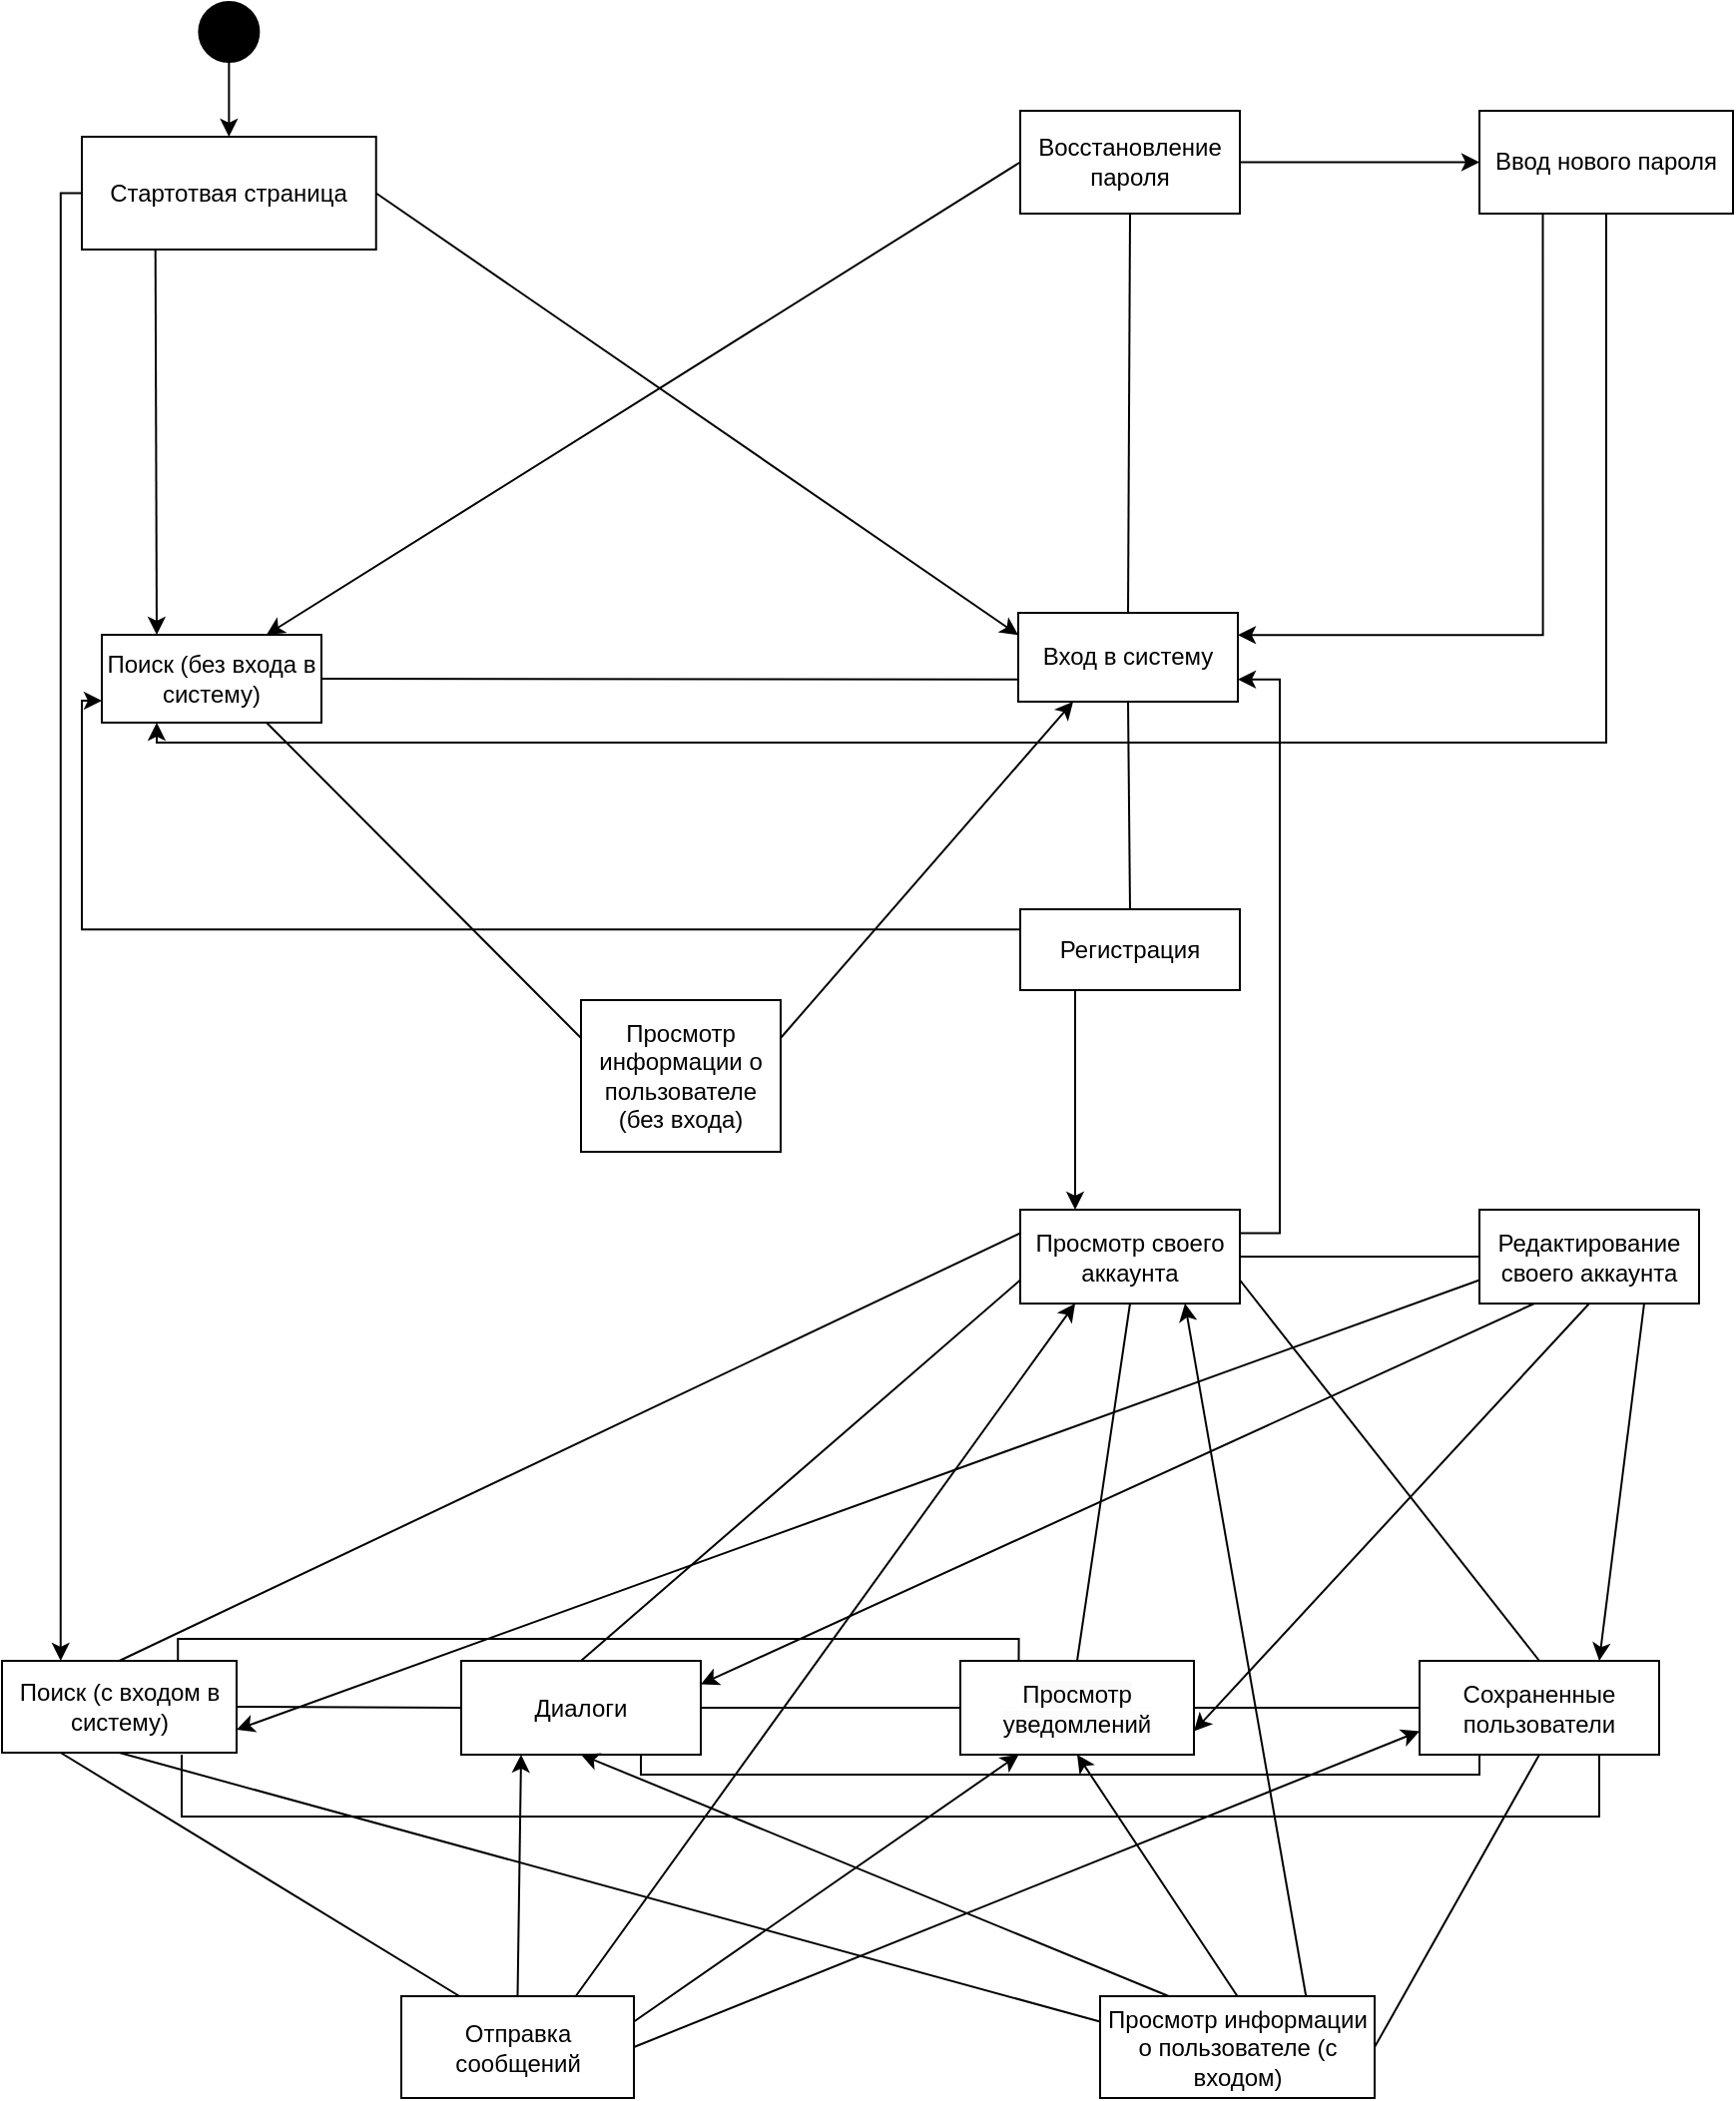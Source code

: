 <mxfile version="22.1.7" type="device">
  <diagram id="onA2VM0ke9PM5qHIyAdz" name="Страница — 1">
    <mxGraphModel dx="1751" dy="537" grid="1" gridSize="10" guides="1" tooltips="1" connect="1" arrows="1" fold="1" page="1" pageScale="1" pageWidth="827" pageHeight="1169" math="0" shadow="0">
      <root>
        <mxCell id="0" />
        <mxCell id="1" parent="0" />
        <mxCell id="1lmrmKGu_N5sYzmFphA3-1" value="Стартотвая страница" style="rounded=0;whiteSpace=wrap;html=1;" parent="1" vertex="1">
          <mxGeometry x="-780.0" y="908.5" width="147.37" height="56.5" as="geometry" />
        </mxCell>
        <mxCell id="1lmrmKGu_N5sYzmFphA3-5" value="Поиск (без входа в систему)" style="rounded=0;whiteSpace=wrap;html=1;" parent="1" vertex="1">
          <mxGeometry x="-770" y="1158" width="110" height="44" as="geometry" />
        </mxCell>
        <mxCell id="1lmrmKGu_N5sYzmFphA3-26" value="Поиск (с входом в систему)" style="rounded=0;whiteSpace=wrap;html=1;" parent="1" vertex="1">
          <mxGeometry x="-820" y="1672" width="117.5" height="46" as="geometry" />
        </mxCell>
        <mxCell id="1lmrmKGu_N5sYzmFphA3-139" value="Вход в систему" style="rounded=0;whiteSpace=wrap;html=1;" parent="1" vertex="1">
          <mxGeometry x="-311" y="1147" width="110" height="44.5" as="geometry" />
        </mxCell>
        <mxCell id="1lmrmKGu_N5sYzmFphA3-150" value="Восстановление пароля" style="rounded=0;whiteSpace=wrap;html=1;" parent="1" vertex="1">
          <mxGeometry x="-310" y="895.5" width="110" height="51.5" as="geometry" />
        </mxCell>
        <mxCell id="1lmrmKGu_N5sYzmFphA3-159" value="Регистрация" style="rounded=0;whiteSpace=wrap;html=1;" parent="1" vertex="1">
          <mxGeometry x="-310" y="1295.5" width="110" height="40.5" as="geometry" />
        </mxCell>
        <mxCell id="1lmrmKGu_N5sYzmFphA3-161" style="edgeStyle=orthogonalEdgeStyle;rounded=0;orthogonalLoop=1;jettySize=auto;html=1;exitX=0.5;exitY=1;exitDx=0;exitDy=0;" parent="1" edge="1">
          <mxGeometry relative="1" as="geometry">
            <mxPoint x="-186.5" y="1645.5" as="sourcePoint" />
            <mxPoint x="-186.5" y="1645.5" as="targetPoint" />
          </mxGeometry>
        </mxCell>
        <mxCell id="1lmrmKGu_N5sYzmFphA3-169" value="" style="ellipse;fillColor=strokeColor;html=1;" parent="1" vertex="1">
          <mxGeometry x="-721.31" y="841" width="30" height="30" as="geometry" />
        </mxCell>
        <mxCell id="1lmrmKGu_N5sYzmFphA3-170" value="" style="endArrow=classic;html=1;rounded=0;exitX=0.5;exitY=1;exitDx=0;exitDy=0;entryX=0.5;entryY=0;entryDx=0;entryDy=0;" parent="1" source="1lmrmKGu_N5sYzmFphA3-169" target="1lmrmKGu_N5sYzmFphA3-1" edge="1">
          <mxGeometry width="50" height="50" relative="1" as="geometry">
            <mxPoint x="-1877.37" y="1113.5" as="sourcePoint" />
            <mxPoint x="-1827.37" y="1063.5" as="targetPoint" />
          </mxGeometry>
        </mxCell>
        <mxCell id="1lmrmKGu_N5sYzmFphA3-171" value="" style="endArrow=classic;html=1;rounded=0;exitX=0.25;exitY=1;exitDx=0;exitDy=0;entryX=0.25;entryY=0;entryDx=0;entryDy=0;" parent="1" source="1lmrmKGu_N5sYzmFphA3-1" edge="1" target="1lmrmKGu_N5sYzmFphA3-5">
          <mxGeometry width="50" height="50" relative="1" as="geometry">
            <mxPoint x="-1365.37" y="1255.5" as="sourcePoint" />
            <mxPoint x="-1411.37" y="995.5" as="targetPoint" />
          </mxGeometry>
        </mxCell>
        <mxCell id="1lmrmKGu_N5sYzmFphA3-173" value="" style="endArrow=classic;html=1;rounded=0;entryX=0.25;entryY=0;entryDx=0;entryDy=0;exitX=0;exitY=0.5;exitDx=0;exitDy=0;edgeStyle=orthogonalEdgeStyle;" parent="1" edge="1" target="1lmrmKGu_N5sYzmFphA3-26" source="1lmrmKGu_N5sYzmFphA3-1">
          <mxGeometry width="50" height="50" relative="1" as="geometry">
            <mxPoint x="-1563" y="953.57" as="sourcePoint" />
            <mxPoint x="-1730.5" y="953.57" as="targetPoint" />
          </mxGeometry>
        </mxCell>
        <mxCell id="1lmrmKGu_N5sYzmFphA3-175" value="" style="endArrow=classic;html=1;rounded=0;exitX=1;exitY=0.5;exitDx=0;exitDy=0;entryX=0;entryY=0.25;entryDx=0;entryDy=0;" parent="1" source="1lmrmKGu_N5sYzmFphA3-1" target="1lmrmKGu_N5sYzmFphA3-139" edge="1">
          <mxGeometry width="50" height="50" relative="1" as="geometry">
            <mxPoint x="-845.37" y="1165.5" as="sourcePoint" />
            <mxPoint x="-1015.37" y="745.5" as="targetPoint" />
          </mxGeometry>
        </mxCell>
        <mxCell id="1lmrmKGu_N5sYzmFphA3-181" value="" style="endArrow=classic;html=1;rounded=0;exitX=1;exitY=0.5;exitDx=0;exitDy=0;entryX=0;entryY=0.5;entryDx=0;entryDy=0;" parent="1" source="1lmrmKGu_N5sYzmFphA3-150" target="1lmrmKGu_N5sYzmFphA3-182" edge="1">
          <mxGeometry width="50" height="50" relative="1" as="geometry">
            <mxPoint x="110" y="1152.5" as="sourcePoint" />
            <mxPoint x="110" y="1016.5" as="targetPoint" />
          </mxGeometry>
        </mxCell>
        <mxCell id="1lmrmKGu_N5sYzmFphA3-182" value="Ввод нового пароля" style="rounded=0;whiteSpace=wrap;html=1;" parent="1" vertex="1">
          <mxGeometry x="-80" y="895.5" width="127" height="51.5" as="geometry" />
        </mxCell>
        <mxCell id="1lmrmKGu_N5sYzmFphA3-189" value="" style="endArrow=classic;html=1;rounded=0;exitX=0.25;exitY=1;exitDx=0;exitDy=0;entryX=1;entryY=0.25;entryDx=0;entryDy=0;edgeStyle=orthogonalEdgeStyle;" parent="1" source="1lmrmKGu_N5sYzmFphA3-182" target="1lmrmKGu_N5sYzmFphA3-139" edge="1">
          <mxGeometry width="50" height="50" relative="1" as="geometry">
            <mxPoint x="-53.5" y="904.63" as="sourcePoint" />
            <mxPoint x="101.5" y="904.63" as="targetPoint" />
          </mxGeometry>
        </mxCell>
        <mxCell id="1lmrmKGu_N5sYzmFphA3-194" value="" style="endArrow=classic;html=1;rounded=0;exitX=0.25;exitY=1;exitDx=0;exitDy=0;edgeStyle=orthogonalEdgeStyle;entryX=0.25;entryY=0;entryDx=0;entryDy=0;" parent="1" source="1lmrmKGu_N5sYzmFphA3-159" edge="1" target="ChB97osfjEcxkAINvo-N-6">
          <mxGeometry width="50" height="50" relative="1" as="geometry">
            <mxPoint x="-310" y="1788.5" as="sourcePoint" />
            <mxPoint x="-284" y="1845.5" as="targetPoint" />
          </mxGeometry>
        </mxCell>
        <mxCell id="1lmrmKGu_N5sYzmFphA3-202" value="" style="endArrow=classic;html=1;rounded=0;exitX=0;exitY=0.25;exitDx=0;exitDy=0;entryX=0;entryY=0.75;entryDx=0;entryDy=0;edgeStyle=orthogonalEdgeStyle;" parent="1" source="1lmrmKGu_N5sYzmFphA3-159" target="1lmrmKGu_N5sYzmFphA3-5" edge="1">
          <mxGeometry width="50" height="50" relative="1" as="geometry">
            <mxPoint x="130" y="1605.5" as="sourcePoint" />
            <mxPoint x="-80" y="1330" as="targetPoint" />
          </mxGeometry>
        </mxCell>
        <mxCell id="1lmrmKGu_N5sYzmFphA3-205" value="" style="endArrow=none;html=1;rounded=0;exitX=0.5;exitY=0;exitDx=0;exitDy=0;entryX=0.5;entryY=1;entryDx=0;entryDy=0;endFill=0;" parent="1" source="1lmrmKGu_N5sYzmFphA3-159" target="1lmrmKGu_N5sYzmFphA3-139" edge="1">
          <mxGeometry width="50" height="50" relative="1" as="geometry">
            <mxPoint x="146" y="1674" as="sourcePoint" />
            <mxPoint x="251" y="1674" as="targetPoint" />
          </mxGeometry>
        </mxCell>
        <mxCell id="1lmrmKGu_N5sYzmFphA3-222" value="" style="endArrow=classic;html=1;rounded=0;exitX=0;exitY=0.5;exitDx=0;exitDy=0;entryX=0.75;entryY=0;entryDx=0;entryDy=0;" parent="1" source="1lmrmKGu_N5sYzmFphA3-150" target="1lmrmKGu_N5sYzmFphA3-5" edge="1">
          <mxGeometry width="50" height="50" relative="1" as="geometry">
            <mxPoint x="-759.5" y="701.25" as="sourcePoint" />
            <mxPoint x="-523.537" y="750.175" as="targetPoint" />
          </mxGeometry>
        </mxCell>
        <mxCell id="ChB97osfjEcxkAINvo-N-3" value="" style="endArrow=none;html=1;rounded=0;exitX=0;exitY=0.75;exitDx=0;exitDy=0;entryX=1;entryY=0.5;entryDx=0;entryDy=0;endFill=0;" edge="1" parent="1" source="1lmrmKGu_N5sYzmFphA3-139" target="1lmrmKGu_N5sYzmFphA3-5">
          <mxGeometry width="50" height="50" relative="1" as="geometry">
            <mxPoint x="248" y="1128" as="sourcePoint" />
            <mxPoint x="-660" y="1177" as="targetPoint" />
          </mxGeometry>
        </mxCell>
        <mxCell id="ChB97osfjEcxkAINvo-N-4" value="" style="endArrow=classic;html=1;rounded=0;exitX=0.5;exitY=1;exitDx=0;exitDy=0;entryX=0.25;entryY=1;entryDx=0;entryDy=0;edgeStyle=orthogonalEdgeStyle;" edge="1" parent="1" source="1lmrmKGu_N5sYzmFphA3-182" target="1lmrmKGu_N5sYzmFphA3-5">
          <mxGeometry width="50" height="50" relative="1" as="geometry">
            <mxPoint x="-270" y="1293" as="sourcePoint" />
            <mxPoint x="-1171" y="1600" as="targetPoint" />
          </mxGeometry>
        </mxCell>
        <mxCell id="ChB97osfjEcxkAINvo-N-6" value="Просмотр своего аккаунта" style="rounded=0;whiteSpace=wrap;html=1;" vertex="1" parent="1">
          <mxGeometry x="-310" y="1446" width="110" height="47" as="geometry" />
        </mxCell>
        <mxCell id="ChB97osfjEcxkAINvo-N-7" value="Просмотр информации о пользователе (без входа)" style="rounded=0;whiteSpace=wrap;html=1;" vertex="1" parent="1">
          <mxGeometry x="-530" y="1341" width="100" height="76" as="geometry" />
        </mxCell>
        <mxCell id="ChB97osfjEcxkAINvo-N-9" value="" style="endArrow=none;html=1;rounded=0;exitX=0;exitY=0.25;exitDx=0;exitDy=0;entryX=0.75;entryY=1;entryDx=0;entryDy=0;endFill=0;" edge="1" parent="1" source="ChB97osfjEcxkAINvo-N-7" target="1lmrmKGu_N5sYzmFphA3-5">
          <mxGeometry width="50" height="50" relative="1" as="geometry">
            <mxPoint x="-750" y="1363" as="sourcePoint" />
            <mxPoint x="-568" y="1517" as="targetPoint" />
          </mxGeometry>
        </mxCell>
        <mxCell id="ChB97osfjEcxkAINvo-N-10" value="" style="endArrow=classic;html=1;rounded=0;exitX=1;exitY=0.25;exitDx=0;exitDy=0;entryX=0.25;entryY=1;entryDx=0;entryDy=0;" edge="1" parent="1" source="ChB97osfjEcxkAINvo-N-7" target="1lmrmKGu_N5sYzmFphA3-139">
          <mxGeometry width="50" height="50" relative="1" as="geometry">
            <mxPoint x="-691.31" y="1453.5" as="sourcePoint" />
            <mxPoint x="-390" y="1520" as="targetPoint" />
          </mxGeometry>
        </mxCell>
        <mxCell id="ChB97osfjEcxkAINvo-N-11" value="" style="endArrow=classic;html=1;rounded=0;exitX=1;exitY=0.25;exitDx=0;exitDy=0;entryX=1;entryY=0.75;entryDx=0;entryDy=0;edgeStyle=orthogonalEdgeStyle;" edge="1" parent="1" source="ChB97osfjEcxkAINvo-N-6" target="1lmrmKGu_N5sYzmFphA3-139">
          <mxGeometry width="50" height="50" relative="1" as="geometry">
            <mxPoint x="-10" y="1431" as="sourcePoint" />
            <mxPoint x="-9" y="1535" as="targetPoint" />
            <Array as="points">
              <mxPoint x="-180" y="1458" />
              <mxPoint x="-180" y="1180" />
            </Array>
          </mxGeometry>
        </mxCell>
        <mxCell id="ChB97osfjEcxkAINvo-N-12" value="Редактирование своего аккаунта" style="rounded=0;whiteSpace=wrap;html=1;" vertex="1" parent="1">
          <mxGeometry x="-80" y="1446" width="110" height="47" as="geometry" />
        </mxCell>
        <mxCell id="ChB97osfjEcxkAINvo-N-13" value="" style="endArrow=none;html=1;rounded=0;exitX=1;exitY=0.5;exitDx=0;exitDy=0;entryX=0;entryY=0.5;entryDx=0;entryDy=0;startArrow=none;startFill=0;endFill=0;" edge="1" parent="1" source="ChB97osfjEcxkAINvo-N-6" target="ChB97osfjEcxkAINvo-N-12">
          <mxGeometry width="50" height="50" relative="1" as="geometry">
            <mxPoint x="30" y="1505" as="sourcePoint" />
            <mxPoint x="30" y="1615" as="targetPoint" />
          </mxGeometry>
        </mxCell>
        <mxCell id="ChB97osfjEcxkAINvo-N-16" value="&lt;span style=&quot;color: rgb(0, 0, 0); font-family: Helvetica; font-size: 12px; font-style: normal; font-variant-ligatures: normal; font-variant-caps: normal; font-weight: 400; letter-spacing: normal; orphans: 2; text-align: center; text-indent: 0px; text-transform: none; widows: 2; word-spacing: 0px; -webkit-text-stroke-width: 0px; background-color: rgb(251, 251, 251); text-decoration-thickness: initial; text-decoration-style: initial; text-decoration-color: initial; float: none; display: inline !important;&quot;&gt;Просмотр уведомлений&lt;/span&gt;" style="rounded=0;whiteSpace=wrap;html=1;" vertex="1" parent="1">
          <mxGeometry x="-340" y="1672" width="117" height="47" as="geometry" />
        </mxCell>
        <mxCell id="ChB97osfjEcxkAINvo-N-17" value="Отправка сообщений" style="rounded=0;whiteSpace=wrap;html=1;" vertex="1" parent="1">
          <mxGeometry x="-620" y="1840" width="116.5" height="51" as="geometry" />
        </mxCell>
        <mxCell id="ChB97osfjEcxkAINvo-N-18" value="Диалоги" style="rounded=0;whiteSpace=wrap;html=1;" vertex="1" parent="1">
          <mxGeometry x="-590" y="1672" width="120" height="47" as="geometry" />
        </mxCell>
        <mxCell id="ChB97osfjEcxkAINvo-N-19" value="Сохраненные пользователи" style="rounded=0;whiteSpace=wrap;html=1;" vertex="1" parent="1">
          <mxGeometry x="-110" y="1672" width="120" height="47" as="geometry" />
        </mxCell>
        <mxCell id="ChB97osfjEcxkAINvo-N-20" value="Просмотр информации о пользователе (с входом)" style="rounded=0;whiteSpace=wrap;html=1;" vertex="1" parent="1">
          <mxGeometry x="-270" y="1840" width="137.5" height="51" as="geometry" />
        </mxCell>
        <mxCell id="ChB97osfjEcxkAINvo-N-35" value="" style="endArrow=none;html=1;rounded=0;exitX=0.25;exitY=1;exitDx=0;exitDy=0;entryX=0.25;entryY=0;entryDx=0;entryDy=0;startArrow=none;startFill=0;endFill=0;" edge="1" parent="1" source="1lmrmKGu_N5sYzmFphA3-26" target="ChB97osfjEcxkAINvo-N-17">
          <mxGeometry width="50" height="50" relative="1" as="geometry">
            <mxPoint x="-490" y="1820" as="sourcePoint" />
            <mxPoint x="-440" y="1770" as="targetPoint" />
          </mxGeometry>
        </mxCell>
        <mxCell id="ChB97osfjEcxkAINvo-N-38" value="" style="endArrow=classic;html=1;rounded=0;exitX=0.75;exitY=1;exitDx=0;exitDy=0;entryX=0.75;entryY=0;entryDx=0;entryDy=0;" edge="1" parent="1" source="ChB97osfjEcxkAINvo-N-12" target="ChB97osfjEcxkAINvo-N-19">
          <mxGeometry width="50" height="50" relative="1" as="geometry">
            <mxPoint x="100" y="1681" as="sourcePoint" />
            <mxPoint x="-53" y="1630" as="targetPoint" />
          </mxGeometry>
        </mxCell>
        <mxCell id="ChB97osfjEcxkAINvo-N-40" value="" style="endArrow=none;html=1;rounded=0;exitX=0.5;exitY=1;exitDx=0;exitDy=0;startArrow=classic;startFill=1;entryX=0.5;entryY=0;entryDx=0;entryDy=0;endFill=0;" edge="1" parent="1" source="ChB97osfjEcxkAINvo-N-16" target="ChB97osfjEcxkAINvo-N-20">
          <mxGeometry width="50" height="50" relative="1" as="geometry">
            <mxPoint x="-310" y="1750" as="sourcePoint" />
            <mxPoint x="-390" y="1840" as="targetPoint" />
          </mxGeometry>
        </mxCell>
        <mxCell id="ChB97osfjEcxkAINvo-N-41" value="" style="endArrow=none;html=1;rounded=0;exitX=1;exitY=0.5;exitDx=0;exitDy=0;entryX=0;entryY=0.5;entryDx=0;entryDy=0;startArrow=none;startFill=0;endFill=0;" edge="1" parent="1" source="1lmrmKGu_N5sYzmFphA3-26" target="ChB97osfjEcxkAINvo-N-18">
          <mxGeometry width="50" height="50" relative="1" as="geometry">
            <mxPoint x="-480" y="1730" as="sourcePoint" />
            <mxPoint x="-430" y="1680" as="targetPoint" />
          </mxGeometry>
        </mxCell>
        <mxCell id="ChB97osfjEcxkAINvo-N-42" value="" style="endArrow=none;html=1;rounded=0;exitX=1;exitY=0.5;exitDx=0;exitDy=0;entryX=0;entryY=0.5;entryDx=0;entryDy=0;startArrow=none;startFill=0;endFill=0;" edge="1" parent="1" source="ChB97osfjEcxkAINvo-N-18" target="ChB97osfjEcxkAINvo-N-16">
          <mxGeometry width="50" height="50" relative="1" as="geometry">
            <mxPoint x="-572" y="1760" as="sourcePoint" />
            <mxPoint x="-460" y="1761" as="targetPoint" />
          </mxGeometry>
        </mxCell>
        <mxCell id="ChB97osfjEcxkAINvo-N-43" value="" style="endArrow=none;html=1;rounded=0;exitX=1;exitY=0.5;exitDx=0;exitDy=0;entryX=0;entryY=0.5;entryDx=0;entryDy=0;startArrow=none;startFill=0;endFill=0;" edge="1" parent="1" source="ChB97osfjEcxkAINvo-N-16" target="ChB97osfjEcxkAINvo-N-19">
          <mxGeometry width="50" height="50" relative="1" as="geometry">
            <mxPoint x="-460" y="1706" as="sourcePoint" />
            <mxPoint x="-330" y="1706" as="targetPoint" />
          </mxGeometry>
        </mxCell>
        <mxCell id="ChB97osfjEcxkAINvo-N-44" value="" style="endArrow=none;html=1;rounded=0;exitX=0.75;exitY=0;exitDx=0;exitDy=0;entryX=0.25;entryY=0;entryDx=0;entryDy=0;edgeStyle=orthogonalEdgeStyle;startArrow=none;startFill=0;endFill=0;" edge="1" parent="1" source="1lmrmKGu_N5sYzmFphA3-26" target="ChB97osfjEcxkAINvo-N-16">
          <mxGeometry width="50" height="50" relative="1" as="geometry">
            <mxPoint x="-673.5" y="1640" as="sourcePoint" />
            <mxPoint x="-561.5" y="1641" as="targetPoint" />
            <Array as="points">
              <mxPoint x="-732" y="1661" />
              <mxPoint x="-311" y="1661" />
            </Array>
          </mxGeometry>
        </mxCell>
        <mxCell id="ChB97osfjEcxkAINvo-N-46" value="" style="endArrow=none;html=1;rounded=0;entryX=0.75;entryY=1;entryDx=0;entryDy=0;edgeStyle=orthogonalEdgeStyle;startArrow=none;startFill=0;endFill=0;" edge="1" parent="1" target="ChB97osfjEcxkAINvo-N-19">
          <mxGeometry width="50" height="50" relative="1" as="geometry">
            <mxPoint x="-730" y="1719" as="sourcePoint" />
            <mxPoint x="-430" y="1680" as="targetPoint" />
            <Array as="points">
              <mxPoint x="-730" y="1750" />
              <mxPoint x="-20" y="1750" />
            </Array>
          </mxGeometry>
        </mxCell>
        <mxCell id="ChB97osfjEcxkAINvo-N-49" value="" style="endArrow=none;html=1;rounded=0;exitX=0.75;exitY=1;exitDx=0;exitDy=0;entryX=0.25;entryY=1;entryDx=0;entryDy=0;edgeStyle=orthogonalEdgeStyle;startArrow=none;startFill=0;endFill=0;" edge="1" parent="1" source="ChB97osfjEcxkAINvo-N-18" target="ChB97osfjEcxkAINvo-N-19">
          <mxGeometry width="50" height="50" relative="1" as="geometry">
            <mxPoint x="-480" y="1730" as="sourcePoint" />
            <mxPoint x="-430" y="1680" as="targetPoint" />
          </mxGeometry>
        </mxCell>
        <mxCell id="ChB97osfjEcxkAINvo-N-50" value="" style="endArrow=none;html=1;rounded=0;exitX=1;exitY=0.5;exitDx=0;exitDy=0;entryX=0.5;entryY=1;entryDx=0;entryDy=0;startArrow=none;startFill=0;endFill=0;" edge="1" parent="1" source="ChB97osfjEcxkAINvo-N-20" target="ChB97osfjEcxkAINvo-N-19">
          <mxGeometry width="50" height="50" relative="1" as="geometry">
            <mxPoint x="-181" y="1805" as="sourcePoint" />
            <mxPoint x="-290" y="1926" as="targetPoint" />
          </mxGeometry>
        </mxCell>
        <mxCell id="ChB97osfjEcxkAINvo-N-52" value="" style="endArrow=classic;html=1;rounded=0;exitX=0.25;exitY=0;exitDx=0;exitDy=0;entryX=0.5;entryY=1;entryDx=0;entryDy=0;" edge="1" parent="1" source="ChB97osfjEcxkAINvo-N-20" target="ChB97osfjEcxkAINvo-N-18">
          <mxGeometry width="50" height="50" relative="1" as="geometry">
            <mxPoint x="-347" y="1850" as="sourcePoint" />
            <mxPoint x="-242" y="1729" as="targetPoint" />
          </mxGeometry>
        </mxCell>
        <mxCell id="ChB97osfjEcxkAINvo-N-53" value="" style="endArrow=none;html=1;rounded=0;exitX=0;exitY=0.25;exitDx=0;exitDy=0;entryX=0.5;entryY=1;entryDx=0;entryDy=0;startArrow=none;startFill=0;endFill=0;" edge="1" parent="1" source="ChB97osfjEcxkAINvo-N-20" target="1lmrmKGu_N5sYzmFphA3-26">
          <mxGeometry width="50" height="50" relative="1" as="geometry">
            <mxPoint x="-416" y="1850" as="sourcePoint" />
            <mxPoint x="-520" y="1729" as="targetPoint" />
          </mxGeometry>
        </mxCell>
        <mxCell id="ChB97osfjEcxkAINvo-N-54" value="" style="endArrow=classic;html=1;rounded=0;exitX=0.5;exitY=0;exitDx=0;exitDy=0;entryX=0.25;entryY=1;entryDx=0;entryDy=0;" edge="1" parent="1" source="ChB97osfjEcxkAINvo-N-17" target="ChB97osfjEcxkAINvo-N-18">
          <mxGeometry width="50" height="50" relative="1" as="geometry">
            <mxPoint x="-416" y="1850" as="sourcePoint" />
            <mxPoint x="-520" y="1729" as="targetPoint" />
          </mxGeometry>
        </mxCell>
        <mxCell id="ChB97osfjEcxkAINvo-N-55" value="" style="endArrow=classic;html=1;rounded=0;exitX=1;exitY=0.25;exitDx=0;exitDy=0;entryX=0.25;entryY=1;entryDx=0;entryDy=0;" edge="1" parent="1" source="ChB97osfjEcxkAINvo-N-17" target="ChB97osfjEcxkAINvo-N-16">
          <mxGeometry width="50" height="50" relative="1" as="geometry">
            <mxPoint x="-751" y="1850" as="sourcePoint" />
            <mxPoint x="-550" y="1729" as="targetPoint" />
          </mxGeometry>
        </mxCell>
        <mxCell id="ChB97osfjEcxkAINvo-N-56" value="" style="endArrow=classic;html=1;rounded=0;exitX=1;exitY=0.5;exitDx=0;exitDy=0;entryX=0;entryY=0.75;entryDx=0;entryDy=0;" edge="1" parent="1" source="ChB97osfjEcxkAINvo-N-17" target="ChB97osfjEcxkAINvo-N-19">
          <mxGeometry width="50" height="50" relative="1" as="geometry">
            <mxPoint x="-722" y="1850" as="sourcePoint" />
            <mxPoint x="-301" y="1729" as="targetPoint" />
          </mxGeometry>
        </mxCell>
        <mxCell id="ChB97osfjEcxkAINvo-N-58" value="" style="endArrow=classic;html=1;rounded=0;exitX=0.5;exitY=1;exitDx=0;exitDy=0;entryX=1;entryY=0.75;entryDx=0;entryDy=0;" edge="1" parent="1" source="ChB97osfjEcxkAINvo-N-12" target="ChB97osfjEcxkAINvo-N-16">
          <mxGeometry width="50" height="50" relative="1" as="geometry">
            <mxPoint x="12" y="1503" as="sourcePoint" />
            <mxPoint x="-10" y="1682" as="targetPoint" />
          </mxGeometry>
        </mxCell>
        <mxCell id="ChB97osfjEcxkAINvo-N-59" value="" style="endArrow=classic;html=1;rounded=0;exitX=0.25;exitY=1;exitDx=0;exitDy=0;entryX=1;entryY=0.25;entryDx=0;entryDy=0;" edge="1" parent="1" source="ChB97osfjEcxkAINvo-N-12" target="ChB97osfjEcxkAINvo-N-18">
          <mxGeometry width="50" height="50" relative="1" as="geometry">
            <mxPoint x="-15" y="1503" as="sourcePoint" />
            <mxPoint x="-213" y="1694" as="targetPoint" />
          </mxGeometry>
        </mxCell>
        <mxCell id="ChB97osfjEcxkAINvo-N-60" value="" style="endArrow=classic;html=1;rounded=0;exitX=0;exitY=0.75;exitDx=0;exitDy=0;entryX=1;entryY=0.75;entryDx=0;entryDy=0;" edge="1" parent="1" source="ChB97osfjEcxkAINvo-N-12" target="1lmrmKGu_N5sYzmFphA3-26">
          <mxGeometry width="50" height="50" relative="1" as="geometry">
            <mxPoint x="-43" y="1503" as="sourcePoint" />
            <mxPoint x="-460" y="1694" as="targetPoint" />
          </mxGeometry>
        </mxCell>
        <mxCell id="ChB97osfjEcxkAINvo-N-61" value="" style="endArrow=none;startArrow=none;html=1;rounded=0;entryX=0;entryY=0.25;entryDx=0;entryDy=0;exitX=0.5;exitY=0;exitDx=0;exitDy=0;startFill=0;endFill=0;" edge="1" parent="1" source="1lmrmKGu_N5sYzmFphA3-26" target="ChB97osfjEcxkAINvo-N-6">
          <mxGeometry width="50" height="50" relative="1" as="geometry">
            <mxPoint x="-430" y="1730" as="sourcePoint" />
            <mxPoint x="-380" y="1680" as="targetPoint" />
          </mxGeometry>
        </mxCell>
        <mxCell id="ChB97osfjEcxkAINvo-N-62" value="" style="endArrow=none;startArrow=none;html=1;rounded=0;entryX=0;entryY=0.75;entryDx=0;entryDy=0;exitX=0.5;exitY=0;exitDx=0;exitDy=0;startFill=0;endFill=0;" edge="1" parent="1" source="ChB97osfjEcxkAINvo-N-18" target="ChB97osfjEcxkAINvo-N-6">
          <mxGeometry width="50" height="50" relative="1" as="geometry">
            <mxPoint x="-692" y="1694" as="sourcePoint" />
            <mxPoint x="-300" y="1491" as="targetPoint" />
          </mxGeometry>
        </mxCell>
        <mxCell id="ChB97osfjEcxkAINvo-N-64" value="" style="endArrow=none;startArrow=none;html=1;rounded=0;entryX=0.5;entryY=1;entryDx=0;entryDy=0;exitX=0.5;exitY=0;exitDx=0;exitDy=0;startFill=0;endFill=0;" edge="1" parent="1" source="ChB97osfjEcxkAINvo-N-16" target="ChB97osfjEcxkAINvo-N-6">
          <mxGeometry width="50" height="50" relative="1" as="geometry">
            <mxPoint x="-520" y="1682" as="sourcePoint" />
            <mxPoint x="-272" y="1503" as="targetPoint" />
          </mxGeometry>
        </mxCell>
        <mxCell id="ChB97osfjEcxkAINvo-N-65" value="" style="endArrow=none;startArrow=none;html=1;rounded=0;entryX=1;entryY=0.75;entryDx=0;entryDy=0;exitX=0.5;exitY=0;exitDx=0;exitDy=0;startFill=0;endFill=0;" edge="1" parent="1" source="ChB97osfjEcxkAINvo-N-19" target="ChB97osfjEcxkAINvo-N-6">
          <mxGeometry width="50" height="50" relative="1" as="geometry">
            <mxPoint x="-301" y="1682" as="sourcePoint" />
            <mxPoint x="-245" y="1503" as="targetPoint" />
          </mxGeometry>
        </mxCell>
        <mxCell id="ChB97osfjEcxkAINvo-N-66" value="" style="endArrow=none;html=1;rounded=0;entryX=0.5;entryY=0;entryDx=0;entryDy=0;exitX=0.5;exitY=1;exitDx=0;exitDy=0;" edge="1" parent="1" source="1lmrmKGu_N5sYzmFphA3-150" target="1lmrmKGu_N5sYzmFphA3-139">
          <mxGeometry width="50" height="50" relative="1" as="geometry">
            <mxPoint x="-430" y="1150" as="sourcePoint" />
            <mxPoint x="-380" y="1100" as="targetPoint" />
          </mxGeometry>
        </mxCell>
        <mxCell id="ChB97osfjEcxkAINvo-N-67" value="" style="endArrow=none;html=1;rounded=0;exitX=0.75;exitY=1;exitDx=0;exitDy=0;startArrow=classic;startFill=1;entryX=0.75;entryY=0;entryDx=0;entryDy=0;endFill=0;" edge="1" parent="1" source="ChB97osfjEcxkAINvo-N-6" target="ChB97osfjEcxkAINvo-N-20">
          <mxGeometry width="50" height="50" relative="1" as="geometry">
            <mxPoint x="-271" y="1729" as="sourcePoint" />
            <mxPoint x="-191" y="1850" as="targetPoint" />
          </mxGeometry>
        </mxCell>
        <mxCell id="ChB97osfjEcxkAINvo-N-68" value="" style="endArrow=classic;html=1;rounded=0;exitX=0.75;exitY=0;exitDx=0;exitDy=0;entryX=0.25;entryY=1;entryDx=0;entryDy=0;" edge="1" parent="1" source="ChB97osfjEcxkAINvo-N-17" target="ChB97osfjEcxkAINvo-N-6">
          <mxGeometry width="50" height="50" relative="1" as="geometry">
            <mxPoint x="-523" y="1850" as="sourcePoint" />
            <mxPoint x="-301" y="1729" as="targetPoint" />
          </mxGeometry>
        </mxCell>
      </root>
    </mxGraphModel>
  </diagram>
</mxfile>
